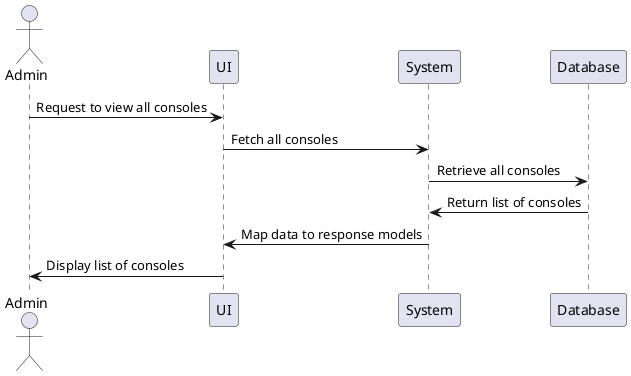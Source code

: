 @startuml
actor Admin
participant "UI" as UI
participant "System" as System
participant "Database" as Database

Admin -> UI: Request to view all consoles
UI -> System: Fetch all consoles
System -> Database: Retrieve all consoles
Database -> System: Return list of consoles
System -> UI: Map data to response models
UI -> Admin: Display list of consoles
@enduml
